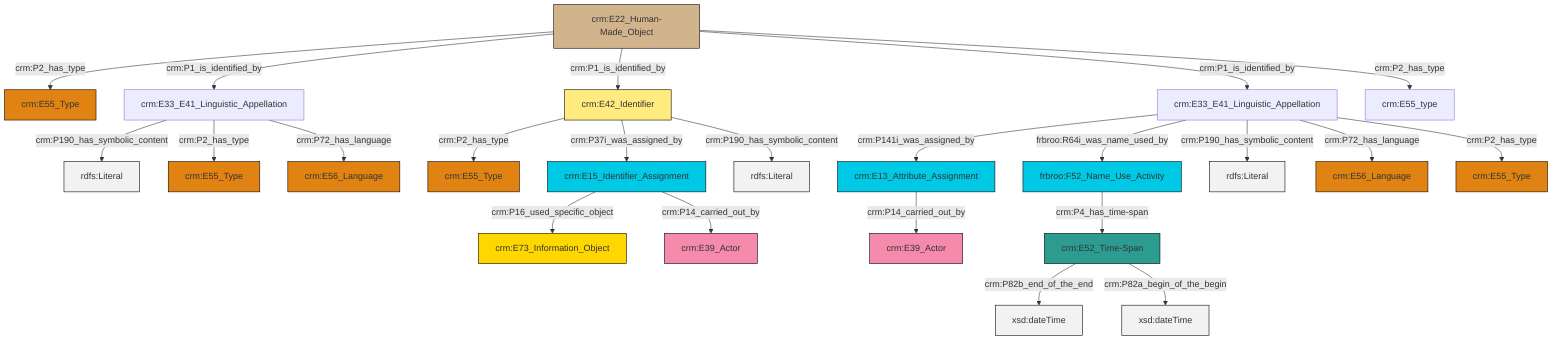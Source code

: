 graph TD
classDef Literal fill:#f2f2f2,stroke:#000000;
classDef CRM_Entity fill:#FFFFFF,stroke:#000000;
classDef Temporal_Entity fill:#00C9E6, stroke:#000000;
classDef Type fill:#E18312, stroke:#000000;
classDef Time-Span fill:#2C9C91, stroke:#000000;
classDef Appellation fill:#FFEB7F, stroke:#000000;
classDef Place fill:#008836, stroke:#000000;
classDef Persistent_Item fill:#B266B2, stroke:#000000;
classDef Conceptual_Object fill:#FFD700, stroke:#000000;
classDef Physical_Thing fill:#D2B48C, stroke:#000000;
classDef Actor fill:#f58aad, stroke:#000000;
classDef PC_Classes fill:#4ce600, stroke:#000000;
classDef Multi fill:#cccccc,stroke:#000000;

8["crm:E33_E41_Linguistic_Appellation"]:::Default -->|crm:P190_has_symbolic_content| 9[rdfs:Literal]:::Literal
14["crm:E22_Human-Made_Object"]:::Physical_Thing -->|crm:P2_has_type| 15["crm:E55_Type"]:::Type
16["crm:E52_Time-Span"]:::Time-Span -->|crm:P82b_end_of_the_end| 17[xsd:dateTime]:::Literal
20["crm:E15_Identifier_Assignment"]:::Temporal_Entity -->|crm:P16_used_specific_object| 6["crm:E73_Information_Object"]:::Conceptual_Object
2["crm:E13_Attribute_Assignment"]:::Temporal_Entity -->|crm:P14_carried_out_by| 25["crm:E39_Actor"]:::Actor
10["crm:E42_Identifier"]:::Appellation -->|crm:P2_has_type| 26["crm:E55_Type"]:::Type
8["crm:E33_E41_Linguistic_Appellation"]:::Default -->|crm:P2_has_type| 21["crm:E55_Type"]:::Type
28["crm:E33_E41_Linguistic_Appellation"]:::Default -->|crm:P141i_was_assigned_by| 2["crm:E13_Attribute_Assignment"]:::Temporal_Entity
14["crm:E22_Human-Made_Object"]:::Physical_Thing -->|crm:P1_is_identified_by| 8["crm:E33_E41_Linguistic_Appellation"]:::Default
14["crm:E22_Human-Made_Object"]:::Physical_Thing -->|crm:P1_is_identified_by| 10["crm:E42_Identifier"]:::Appellation
10["crm:E42_Identifier"]:::Appellation -->|crm:P37i_was_assigned_by| 20["crm:E15_Identifier_Assignment"]:::Temporal_Entity
14["crm:E22_Human-Made_Object"]:::Physical_Thing -->|crm:P1_is_identified_by| 28["crm:E33_E41_Linguistic_Appellation"]:::Default
28["crm:E33_E41_Linguistic_Appellation"]:::Default -->|frbroo:R64i_was_name_used_by| 23["frbroo:F52_Name_Use_Activity"]:::Temporal_Entity
28["crm:E33_E41_Linguistic_Appellation"]:::Default -->|crm:P190_has_symbolic_content| 33[rdfs:Literal]:::Literal
8["crm:E33_E41_Linguistic_Appellation"]:::Default -->|crm:P72_has_language| 4["crm:E56_Language"]:::Type
14["crm:E22_Human-Made_Object"]:::Physical_Thing -->|crm:P2_has_type| 0["crm:E55_type"]:::Default
23["frbroo:F52_Name_Use_Activity"]:::Temporal_Entity -->|crm:P4_has_time-span| 16["crm:E52_Time-Span"]:::Time-Span
16["crm:E52_Time-Span"]:::Time-Span -->|crm:P82a_begin_of_the_begin| 36[xsd:dateTime]:::Literal
28["crm:E33_E41_Linguistic_Appellation"]:::Default -->|crm:P72_has_language| 18["crm:E56_Language"]:::Type
20["crm:E15_Identifier_Assignment"]:::Temporal_Entity -->|crm:P14_carried_out_by| 12["crm:E39_Actor"]:::Actor
28["crm:E33_E41_Linguistic_Appellation"]:::Default -->|crm:P2_has_type| 37["crm:E55_Type"]:::Type
10["crm:E42_Identifier"]:::Appellation -->|crm:P190_has_symbolic_content| 41[rdfs:Literal]:::Literal